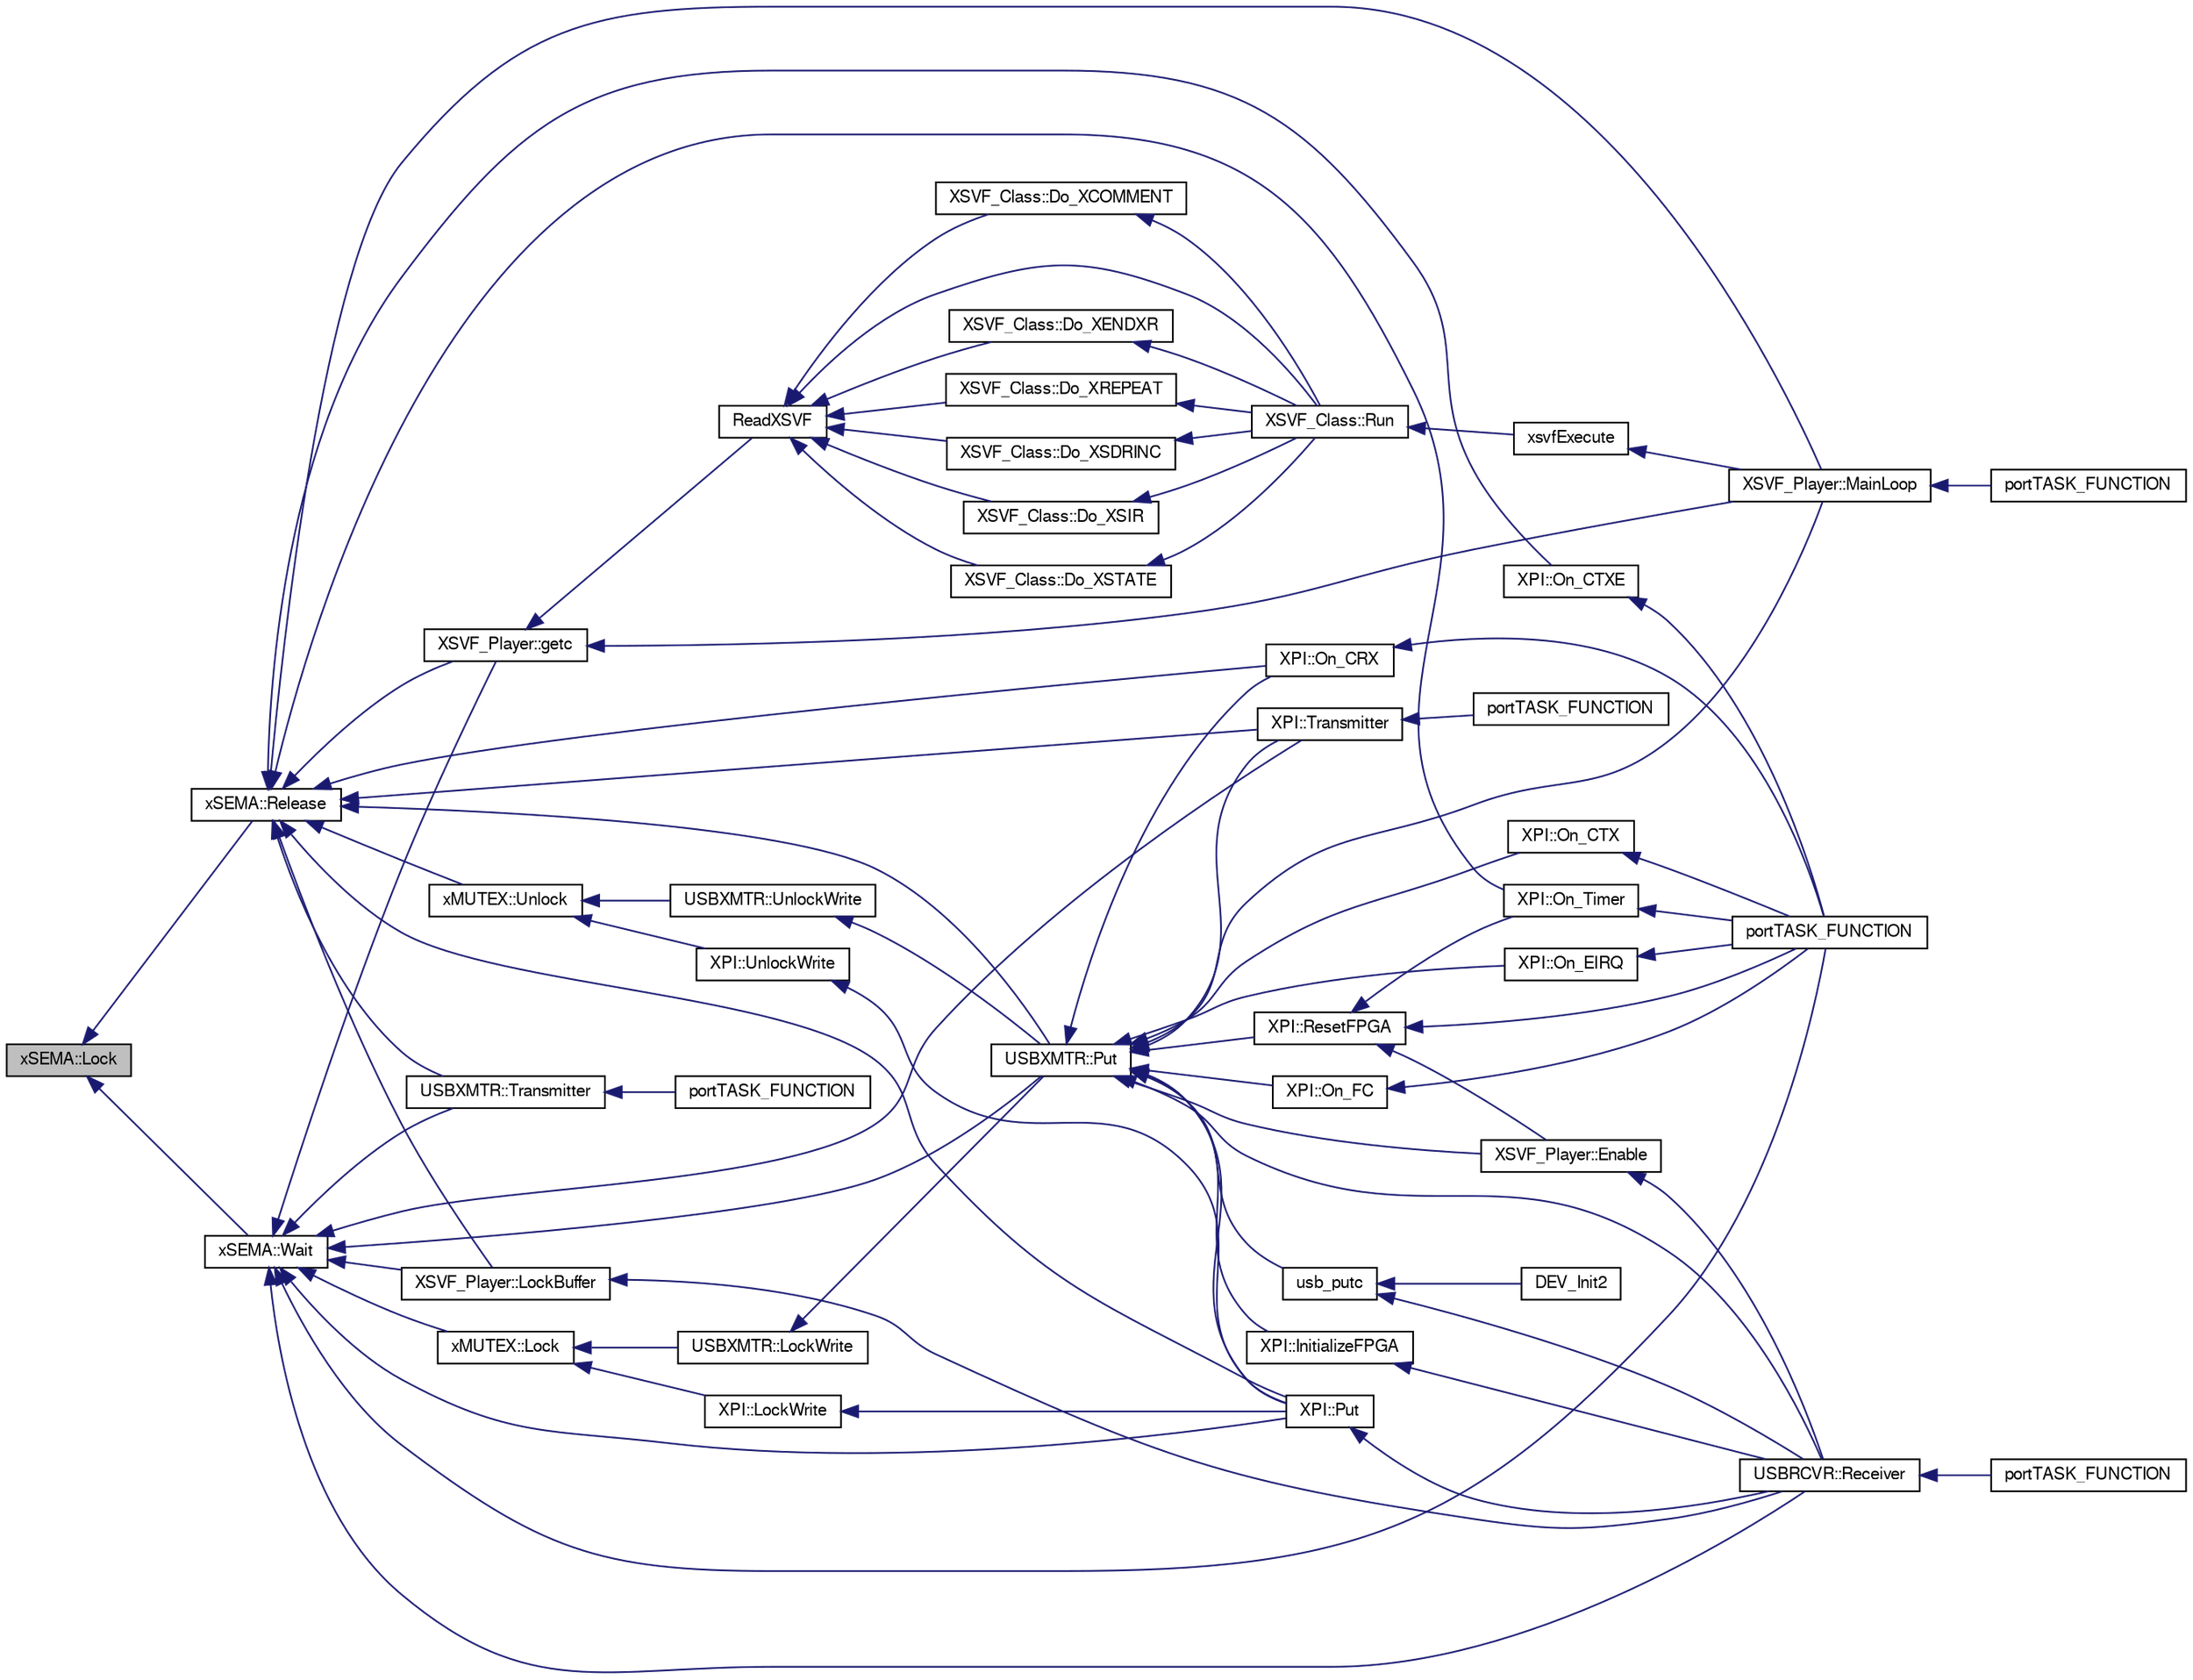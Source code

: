 digraph G
{
  bgcolor="transparent";
  edge [fontname="FreeSans",fontsize=10,labelfontname="FreeSans",labelfontsize=10];
  node [fontname="FreeSans",fontsize=10,shape=record];
  rankdir=LR;
  Node1 [label="xSEMA::Lock",height=0.2,width=0.4,color="black", fillcolor="grey75", style="filled" fontcolor="black"];
  Node1 -> Node2 [dir=back,color="midnightblue",fontsize=10,style="solid",fontname="FreeSans"];
  Node2 [label="xSEMA::Release",height=0.2,width=0.4,color="black",URL="$classx_s_e_m_a.html#21e114e5918da00fc1d5ce9b285f5e2b"];
  Node2 -> Node3 [dir=back,color="midnightblue",fontsize=10,style="solid",fontname="FreeSans"];
  Node3 [label="XSVF_Player::getc",height=0.2,width=0.4,color="black",URL="$class_x_s_v_f___player.html#30c853edaf50b1a4d677131bdb78d277"];
  Node3 -> Node4 [dir=back,color="midnightblue",fontsize=10,style="solid",fontname="FreeSans"];
  Node4 [label="XSVF_Player::MainLoop",height=0.2,width=0.4,color="black",URL="$class_x_s_v_f___player.html#7c68cab8bc1c8d4a40a5a14c7e389a9d"];
  Node4 -> Node5 [dir=back,color="midnightblue",fontsize=10,style="solid",fontname="FreeSans"];
  Node5 [label="portTASK_FUNCTION",height=0.2,width=0.4,color="black",URL="$xsvf_task_8cpp.html#0c8ad39baa20f104db774662d3dcdb35"];
  Node3 -> Node6 [dir=back,color="midnightblue",fontsize=10,style="solid",fontname="FreeSans"];
  Node6 [label="ReadXSVF",height=0.2,width=0.4,color="black",URL="$xsvf_port_8hpp.html#eead376a8e9b9d8b83d3f95f0b440ecc"];
  Node6 -> Node7 [dir=back,color="midnightblue",fontsize=10,style="solid",fontname="FreeSans"];
  Node7 [label="XSVF_Class::Do_XCOMMENT",height=0.2,width=0.4,color="black",URL="$class_x_s_v_f___class.html#ccbb74bef1f29b2a1522413953b06f7e"];
  Node7 -> Node8 [dir=back,color="midnightblue",fontsize=10,style="solid",fontname="FreeSans"];
  Node8 [label="XSVF_Class::Run",height=0.2,width=0.4,color="black",URL="$class_x_s_v_f___class.html#12ccef01bf5a47d54aa357204c0e4636"];
  Node8 -> Node9 [dir=back,color="midnightblue",fontsize=10,style="solid",fontname="FreeSans"];
  Node9 [label="xsvfExecute",height=0.2,width=0.4,color="black",URL="$sam7xpud_8hpp.html#d4776d8f8f33635f5042de6b07c849f6"];
  Node9 -> Node4 [dir=back,color="midnightblue",fontsize=10,style="solid",fontname="FreeSans"];
  Node6 -> Node10 [dir=back,color="midnightblue",fontsize=10,style="solid",fontname="FreeSans"];
  Node10 [label="XSVF_Class::Do_XENDXR",height=0.2,width=0.4,color="black",URL="$class_x_s_v_f___class.html#c16456e7c7645b0f00e476da3298f071"];
  Node10 -> Node8 [dir=back,color="midnightblue",fontsize=10,style="solid",fontname="FreeSans"];
  Node6 -> Node11 [dir=back,color="midnightblue",fontsize=10,style="solid",fontname="FreeSans"];
  Node11 [label="XSVF_Class::Do_XREPEAT",height=0.2,width=0.4,color="black",URL="$class_x_s_v_f___class.html#f63e8462528039052c8a608ec5cf1e4c"];
  Node11 -> Node8 [dir=back,color="midnightblue",fontsize=10,style="solid",fontname="FreeSans"];
  Node6 -> Node12 [dir=back,color="midnightblue",fontsize=10,style="solid",fontname="FreeSans"];
  Node12 [label="XSVF_Class::Do_XSDRINC",height=0.2,width=0.4,color="black",URL="$class_x_s_v_f___class.html#bb4f302bf9104dbb218f451536d7a665"];
  Node12 -> Node8 [dir=back,color="midnightblue",fontsize=10,style="solid",fontname="FreeSans"];
  Node6 -> Node13 [dir=back,color="midnightblue",fontsize=10,style="solid",fontname="FreeSans"];
  Node13 [label="XSVF_Class::Do_XSIR",height=0.2,width=0.4,color="black",URL="$class_x_s_v_f___class.html#bb98c9978279e6e849eba476a76b3964"];
  Node13 -> Node8 [dir=back,color="midnightblue",fontsize=10,style="solid",fontname="FreeSans"];
  Node6 -> Node14 [dir=back,color="midnightblue",fontsize=10,style="solid",fontname="FreeSans"];
  Node14 [label="XSVF_Class::Do_XSTATE",height=0.2,width=0.4,color="black",URL="$class_x_s_v_f___class.html#7ce7cf13775e4d4c6cf0e069bbd6467c"];
  Node14 -> Node8 [dir=back,color="midnightblue",fontsize=10,style="solid",fontname="FreeSans"];
  Node6 -> Node8 [dir=back,color="midnightblue",fontsize=10,style="solid",fontname="FreeSans"];
  Node2 -> Node15 [dir=back,color="midnightblue",fontsize=10,style="solid",fontname="FreeSans"];
  Node15 [label="XSVF_Player::LockBuffer",height=0.2,width=0.4,color="black",URL="$class_x_s_v_f___player.html#4e412ad72e7bc50f79f431305ce0c62c"];
  Node15 -> Node16 [dir=back,color="midnightblue",fontsize=10,style="solid",fontname="FreeSans"];
  Node16 [label="USBRCVR::Receiver",height=0.2,width=0.4,color="black",URL="$class_u_s_b_r_c_v_r.html#f8361a896588ddbb643a4b79b59129b5"];
  Node16 -> Node17 [dir=back,color="midnightblue",fontsize=10,style="solid",fontname="FreeSans"];
  Node17 [label="portTASK_FUNCTION",height=0.2,width=0.4,color="black",URL="$usb_tasks_8cpp.html#bf532eb4d4d55d51477ea9534ab711ca"];
  Node2 -> Node4 [dir=back,color="midnightblue",fontsize=10,style="solid",fontname="FreeSans"];
  Node2 -> Node18 [dir=back,color="midnightblue",fontsize=10,style="solid",fontname="FreeSans"];
  Node18 [label="XPI::On_CRX",height=0.2,width=0.4,color="black",URL="$class_x_p_i.html#1c73bd96ebc42e8f5e14bb05c8cd3c86"];
  Node18 -> Node19 [dir=back,color="midnightblue",fontsize=10,style="solid",fontname="FreeSans"];
  Node19 [label="portTASK_FUNCTION",height=0.2,width=0.4,color="black",URL="$sam7xpud_8cpp.html#53afc651bc94988b4b1644f21f16b515"];
  Node2 -> Node20 [dir=back,color="midnightblue",fontsize=10,style="solid",fontname="FreeSans"];
  Node20 [label="XPI::On_CTXE",height=0.2,width=0.4,color="black",URL="$class_x_p_i.html#05f87b3de493523ae34605fee0a8d46d"];
  Node20 -> Node19 [dir=back,color="midnightblue",fontsize=10,style="solid",fontname="FreeSans"];
  Node2 -> Node21 [dir=back,color="midnightblue",fontsize=10,style="solid",fontname="FreeSans"];
  Node21 [label="XPI::On_Timer",height=0.2,width=0.4,color="black",URL="$class_x_p_i.html#efca43b014ac7287f1ee782a2db45682"];
  Node21 -> Node19 [dir=back,color="midnightblue",fontsize=10,style="solid",fontname="FreeSans"];
  Node2 -> Node22 [dir=back,color="midnightblue",fontsize=10,style="solid",fontname="FreeSans"];
  Node22 [label="USBXMTR::Put",height=0.2,width=0.4,color="black",URL="$class_u_s_b_x_m_t_r.html#149d280fef7548a52d67fcb5c5ac3ea6"];
  Node22 -> Node23 [dir=back,color="midnightblue",fontsize=10,style="solid",fontname="FreeSans"];
  Node23 [label="XSVF_Player::Enable",height=0.2,width=0.4,color="black",URL="$class_x_s_v_f___player.html#ab49a062790f0a95e08d6f246b2a71b4"];
  Node23 -> Node16 [dir=back,color="midnightblue",fontsize=10,style="solid",fontname="FreeSans"];
  Node22 -> Node24 [dir=back,color="midnightblue",fontsize=10,style="solid",fontname="FreeSans"];
  Node24 [label="XPI::InitializeFPGA",height=0.2,width=0.4,color="black",URL="$class_x_p_i.html#13617d172b308c1448c74f4535b2e73d"];
  Node24 -> Node16 [dir=back,color="midnightblue",fontsize=10,style="solid",fontname="FreeSans"];
  Node22 -> Node4 [dir=back,color="midnightblue",fontsize=10,style="solid",fontname="FreeSans"];
  Node22 -> Node18 [dir=back,color="midnightblue",fontsize=10,style="solid",fontname="FreeSans"];
  Node22 -> Node25 [dir=back,color="midnightblue",fontsize=10,style="solid",fontname="FreeSans"];
  Node25 [label="XPI::On_CTX",height=0.2,width=0.4,color="black",URL="$class_x_p_i.html#02aa06fd22abe2e2ee4a96ec729e654d"];
  Node25 -> Node19 [dir=back,color="midnightblue",fontsize=10,style="solid",fontname="FreeSans"];
  Node22 -> Node26 [dir=back,color="midnightblue",fontsize=10,style="solid",fontname="FreeSans"];
  Node26 [label="XPI::On_EIRQ",height=0.2,width=0.4,color="black",URL="$class_x_p_i.html#56970d2f3494891b3cf80f3cc846c8df"];
  Node26 -> Node19 [dir=back,color="midnightblue",fontsize=10,style="solid",fontname="FreeSans"];
  Node22 -> Node27 [dir=back,color="midnightblue",fontsize=10,style="solid",fontname="FreeSans"];
  Node27 [label="XPI::On_FC",height=0.2,width=0.4,color="black",URL="$class_x_p_i.html#796dc15fd71882551b5b699d6b408480"];
  Node27 -> Node19 [dir=back,color="midnightblue",fontsize=10,style="solid",fontname="FreeSans"];
  Node22 -> Node28 [dir=back,color="midnightblue",fontsize=10,style="solid",fontname="FreeSans"];
  Node28 [label="XPI::Put",height=0.2,width=0.4,color="black",URL="$class_x_p_i.html#2120b6e3bee2a8eedaf06fad5017eb8a"];
  Node28 -> Node16 [dir=back,color="midnightblue",fontsize=10,style="solid",fontname="FreeSans"];
  Node22 -> Node16 [dir=back,color="midnightblue",fontsize=10,style="solid",fontname="FreeSans"];
  Node22 -> Node29 [dir=back,color="midnightblue",fontsize=10,style="solid",fontname="FreeSans"];
  Node29 [label="XPI::ResetFPGA",height=0.2,width=0.4,color="black",URL="$class_x_p_i.html#5c51dda2c789ed0f0eec401f80d92c31"];
  Node29 -> Node23 [dir=back,color="midnightblue",fontsize=10,style="solid",fontname="FreeSans"];
  Node29 -> Node21 [dir=back,color="midnightblue",fontsize=10,style="solid",fontname="FreeSans"];
  Node29 -> Node19 [dir=back,color="midnightblue",fontsize=10,style="solid",fontname="FreeSans"];
  Node22 -> Node30 [dir=back,color="midnightblue",fontsize=10,style="solid",fontname="FreeSans"];
  Node30 [label="XPI::Transmitter",height=0.2,width=0.4,color="black",URL="$class_x_p_i.html#2ad25e9e345f55ccaba7f7f7ad15a9a1"];
  Node30 -> Node31 [dir=back,color="midnightblue",fontsize=10,style="solid",fontname="FreeSans"];
  Node31 [label="portTASK_FUNCTION",height=0.2,width=0.4,color="black",URL="$xpi_8cpp.html#dfe1e57f3b27a6e6c56640245fc9a1bd"];
  Node22 -> Node32 [dir=back,color="midnightblue",fontsize=10,style="solid",fontname="FreeSans"];
  Node32 [label="usb_putc",height=0.2,width=0.4,color="black",URL="$sam7xpud_8cpp.html#04af8901fc5c1015eb79acb36ba38ad6"];
  Node32 -> Node33 [dir=back,color="midnightblue",fontsize=10,style="solid",fontname="FreeSans"];
  Node33 [label="DEV_Init2",height=0.2,width=0.4,color="black",URL="$device_8cpp.html#d3dd83edb8d465419e7ab07c6dfb8687"];
  Node32 -> Node16 [dir=back,color="midnightblue",fontsize=10,style="solid",fontname="FreeSans"];
  Node2 -> Node28 [dir=back,color="midnightblue",fontsize=10,style="solid",fontname="FreeSans"];
  Node2 -> Node34 [dir=back,color="midnightblue",fontsize=10,style="solid",fontname="FreeSans"];
  Node34 [label="USBXMTR::Transmitter",height=0.2,width=0.4,color="black",URL="$class_u_s_b_x_m_t_r.html#3bf2078741857a3f8d71871b8eda79fd"];
  Node34 -> Node35 [dir=back,color="midnightblue",fontsize=10,style="solid",fontname="FreeSans"];
  Node35 [label="portTASK_FUNCTION",height=0.2,width=0.4,color="black",URL="$usb_tasks_8cpp.html#2ef57480262824233f0c45f5568d7ac5"];
  Node2 -> Node30 [dir=back,color="midnightblue",fontsize=10,style="solid",fontname="FreeSans"];
  Node2 -> Node36 [dir=back,color="midnightblue",fontsize=10,style="solid",fontname="FreeSans"];
  Node36 [label="xMUTEX::Unlock",height=0.2,width=0.4,color="black",URL="$classx_m_u_t_e_x.html#5f693de60fd054e78ef201118bc54a5f"];
  Node36 -> Node37 [dir=back,color="midnightblue",fontsize=10,style="solid",fontname="FreeSans"];
  Node37 [label="XPI::UnlockWrite",height=0.2,width=0.4,color="black",URL="$class_x_p_i.html#e9f57b4e990c6c60eadde6432632a0f2"];
  Node37 -> Node28 [dir=back,color="midnightblue",fontsize=10,style="solid",fontname="FreeSans"];
  Node36 -> Node38 [dir=back,color="midnightblue",fontsize=10,style="solid",fontname="FreeSans"];
  Node38 [label="USBXMTR::UnlockWrite",height=0.2,width=0.4,color="black",URL="$class_u_s_b_x_m_t_r.html#421fa0d0a2a7d807d6d9c84b6e0304f8"];
  Node38 -> Node22 [dir=back,color="midnightblue",fontsize=10,style="solid",fontname="FreeSans"];
  Node1 -> Node39 [dir=back,color="midnightblue",fontsize=10,style="solid",fontname="FreeSans"];
  Node39 [label="xSEMA::Wait",height=0.2,width=0.4,color="black",URL="$classx_s_e_m_a.html#d398bc33f1c28f28c33ce1796b0e4ca7"];
  Node39 -> Node3 [dir=back,color="midnightblue",fontsize=10,style="solid",fontname="FreeSans"];
  Node39 -> Node40 [dir=back,color="midnightblue",fontsize=10,style="solid",fontname="FreeSans"];
  Node40 [label="xMUTEX::Lock",height=0.2,width=0.4,color="black",URL="$classx_m_u_t_e_x.html#529d57424fe4f58d9a13dea66e40ecfa"];
  Node40 -> Node41 [dir=back,color="midnightblue",fontsize=10,style="solid",fontname="FreeSans"];
  Node41 [label="XPI::LockWrite",height=0.2,width=0.4,color="black",URL="$class_x_p_i.html#10ba209398cb347a1f3fced4902037ec"];
  Node41 -> Node28 [dir=back,color="midnightblue",fontsize=10,style="solid",fontname="FreeSans"];
  Node40 -> Node42 [dir=back,color="midnightblue",fontsize=10,style="solid",fontname="FreeSans"];
  Node42 [label="USBXMTR::LockWrite",height=0.2,width=0.4,color="black",URL="$class_u_s_b_x_m_t_r.html#70384f142454df09c3600680cff40274"];
  Node42 -> Node22 [dir=back,color="midnightblue",fontsize=10,style="solid",fontname="FreeSans"];
  Node39 -> Node15 [dir=back,color="midnightblue",fontsize=10,style="solid",fontname="FreeSans"];
  Node39 -> Node19 [dir=back,color="midnightblue",fontsize=10,style="solid",fontname="FreeSans"];
  Node39 -> Node22 [dir=back,color="midnightblue",fontsize=10,style="solid",fontname="FreeSans"];
  Node39 -> Node28 [dir=back,color="midnightblue",fontsize=10,style="solid",fontname="FreeSans"];
  Node39 -> Node16 [dir=back,color="midnightblue",fontsize=10,style="solid",fontname="FreeSans"];
  Node39 -> Node34 [dir=back,color="midnightblue",fontsize=10,style="solid",fontname="FreeSans"];
  Node39 -> Node30 [dir=back,color="midnightblue",fontsize=10,style="solid",fontname="FreeSans"];
}
